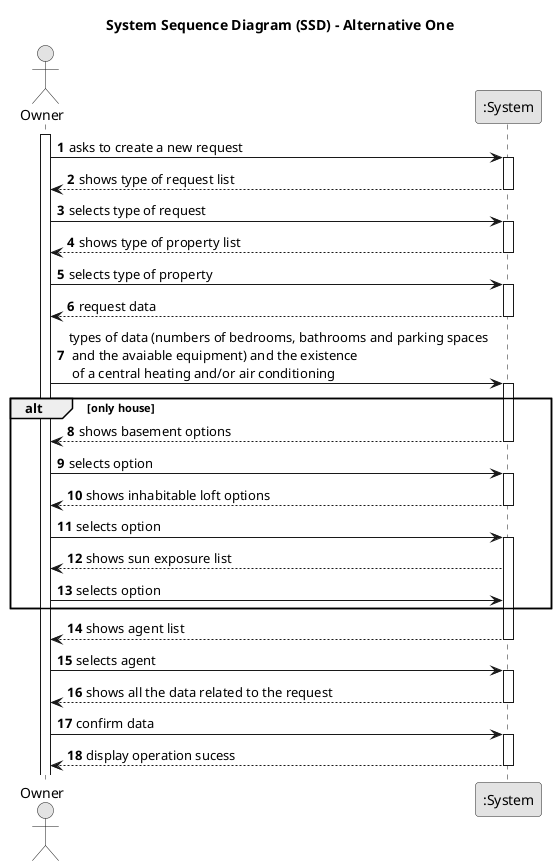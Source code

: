 @startuml
skinparam monochrome true
skinparam packageStyle rectangle
skinparam shadowing false

title System Sequence Diagram (SSD) - Alternative One

autonumber

actor "Owner" as Employee
participant ":System" as System

activate Employee

    Employee -> System : asks to create a new request
    activate System

        System --> Employee : shows type of request list
    deactivate System

    Employee -> System : selects type of request
    activate System

        System --> Employee : shows type of property list

    deactivate System

    Employee -> System : selects type of property

    activate System

        System --> Employee : request data
    deactivate System


    Employee -> System : types of data (numbers of bedrooms, bathrooms and parking spaces \n and the avaiable equipment) and the existence \n of a central heating and/or air conditioning


alt only house

      activate System

            System --> Employee : shows basement options
      deactivate System

      Employee -> System : selects option

      activate System

            System --> Employee : shows inhabitable loft options
      deactivate System

      Employee -> System :  selects option

      activate System

            System --> Employee :shows sun exposure list

      Employee -> System :selects option
end



     activate System

        System --> Employee : shows agent list
    deactivate System

    Employee -> System :  selects agent

     activate System

        System --> Employee : shows all the data related to the request
     deactivate System

     Employee -> System : confirm data

     activate System

            System --> Employee : display operation sucess
     deactivate System


@enduml